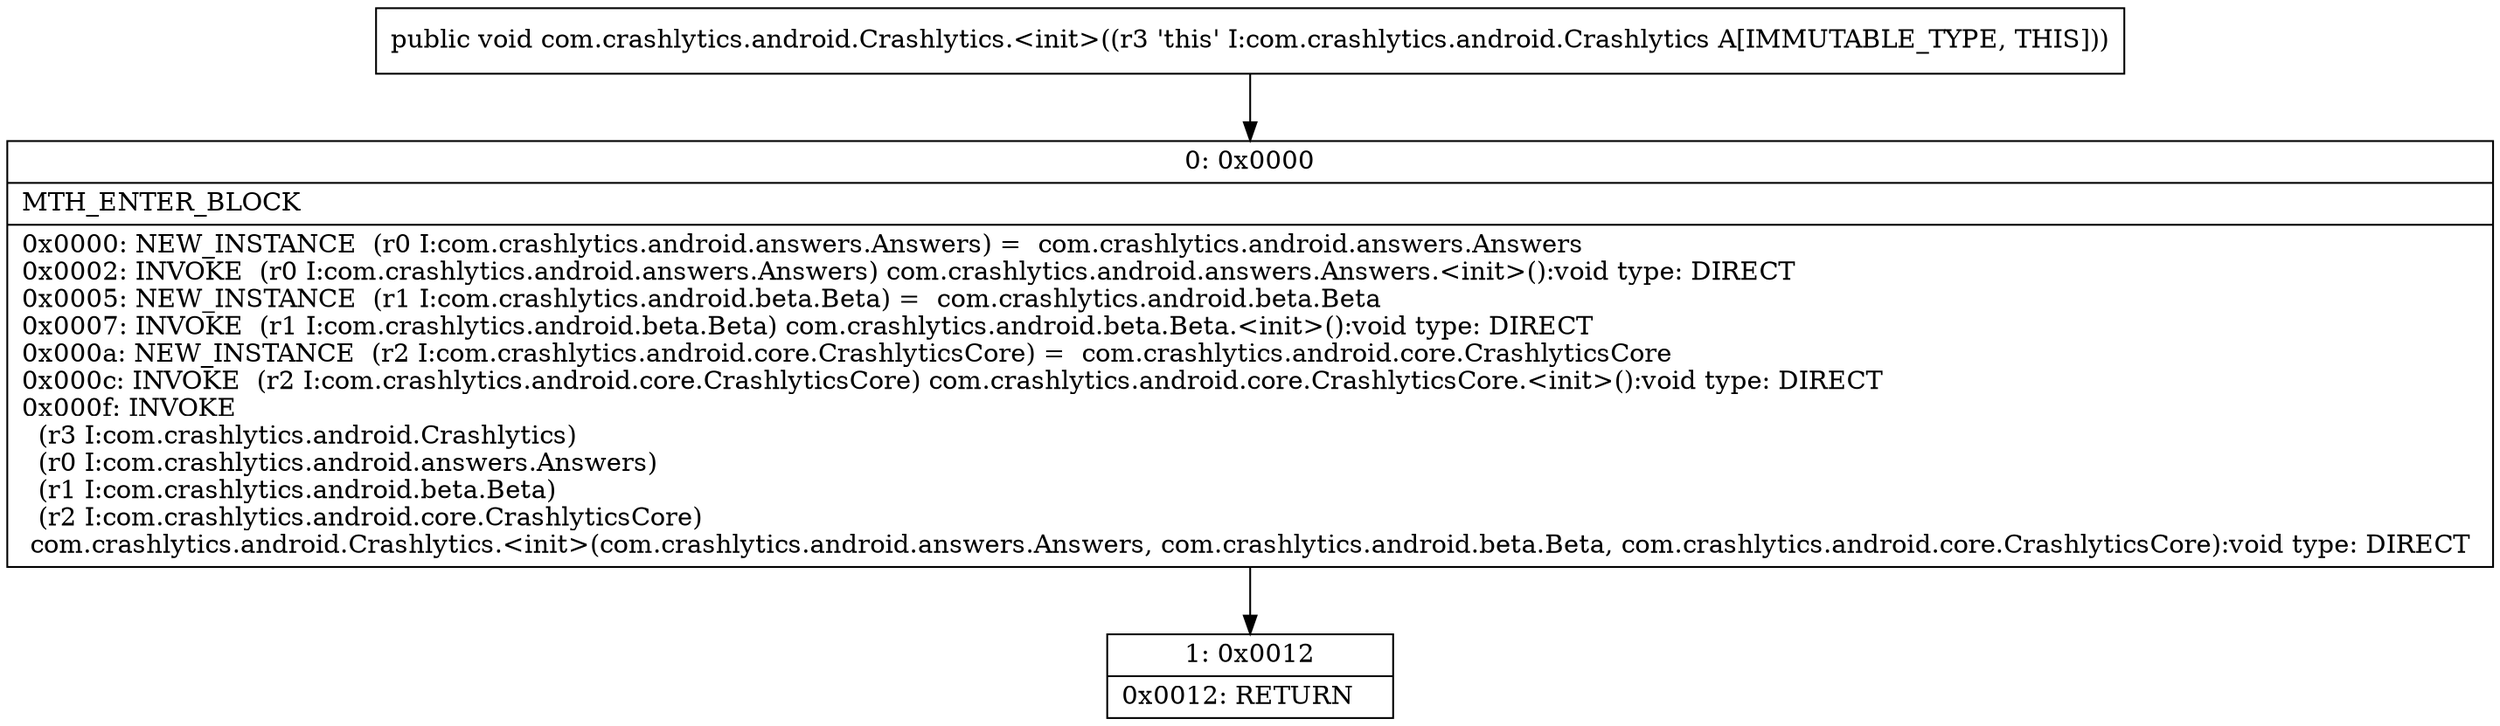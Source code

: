 digraph "CFG forcom.crashlytics.android.Crashlytics.\<init\>()V" {
Node_0 [shape=record,label="{0\:\ 0x0000|MTH_ENTER_BLOCK\l|0x0000: NEW_INSTANCE  (r0 I:com.crashlytics.android.answers.Answers) =  com.crashlytics.android.answers.Answers \l0x0002: INVOKE  (r0 I:com.crashlytics.android.answers.Answers) com.crashlytics.android.answers.Answers.\<init\>():void type: DIRECT \l0x0005: NEW_INSTANCE  (r1 I:com.crashlytics.android.beta.Beta) =  com.crashlytics.android.beta.Beta \l0x0007: INVOKE  (r1 I:com.crashlytics.android.beta.Beta) com.crashlytics.android.beta.Beta.\<init\>():void type: DIRECT \l0x000a: NEW_INSTANCE  (r2 I:com.crashlytics.android.core.CrashlyticsCore) =  com.crashlytics.android.core.CrashlyticsCore \l0x000c: INVOKE  (r2 I:com.crashlytics.android.core.CrashlyticsCore) com.crashlytics.android.core.CrashlyticsCore.\<init\>():void type: DIRECT \l0x000f: INVOKE  \l  (r3 I:com.crashlytics.android.Crashlytics)\l  (r0 I:com.crashlytics.android.answers.Answers)\l  (r1 I:com.crashlytics.android.beta.Beta)\l  (r2 I:com.crashlytics.android.core.CrashlyticsCore)\l com.crashlytics.android.Crashlytics.\<init\>(com.crashlytics.android.answers.Answers, com.crashlytics.android.beta.Beta, com.crashlytics.android.core.CrashlyticsCore):void type: DIRECT \l}"];
Node_1 [shape=record,label="{1\:\ 0x0012|0x0012: RETURN   \l}"];
MethodNode[shape=record,label="{public void com.crashlytics.android.Crashlytics.\<init\>((r3 'this' I:com.crashlytics.android.Crashlytics A[IMMUTABLE_TYPE, THIS])) }"];
MethodNode -> Node_0;
Node_0 -> Node_1;
}

